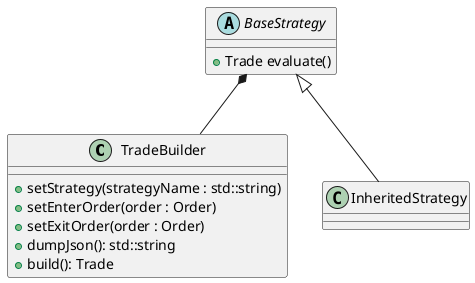 @startuml

class TradeBuilder {
 +setStrategy(strategyName : std::string)
 +setEnterOrder(order : Order)
 +setExitOrder(order : Order)
 +dumpJson(): std::string
 +build(): Trade
}
abstract class BaseStrategy {
 +Trade evaluate()
}

class InheritedStrategy {

}

BaseStrategy*--TradeBuilder
BaseStrategy<|--InheritedStrategy

@enduml